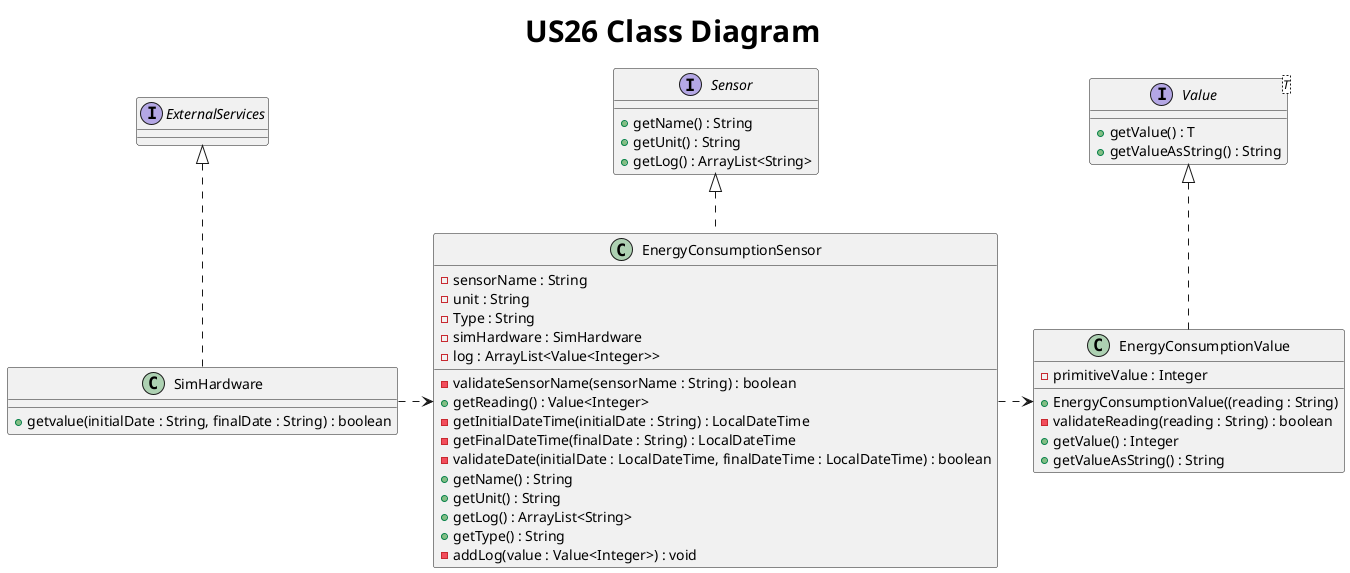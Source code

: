 @startuml
title <size: 30> US26 Class Diagram
skinparam linetype ortho

interface Sensor {
    + getName() : String
    + getUnit() : String
    + getLog() : ArrayList<String>
}

interface Value<T> {
    + getValue() : T
    + getValueAsString() : String
}

class SimHardware {
+ getvalue(initialDate : String, finalDate : String) : boolean
}

interface ExternalServices{}

class EnergyConsumptionSensor{
    - sensorName : String
    - unit : String
    -Type : String
    - simHardware : SimHardware
    - log : ArrayList<Value<Integer>>

    -validateSensorName(sensorName : String) : boolean
    +getReading() : Value<Integer>
    -getInitialDateTime(initialDate : String) : LocalDateTime
    -getFinalDateTime(finalDate : String) : LocalDateTime
    -validateDate(initialDate : LocalDateTime, finalDateTime : LocalDateTime) : boolean
    +getName() : String
    +getUnit() : String
    +getLog() : ArrayList<String>
    +getType() : String
    -addLog(value : Value<Integer>) : void

}

class EnergyConsumptionValue {
    - primitiveValue : Integer

    + EnergyConsumptionValue((reading : String)
    - validateReading(reading : String) : boolean
    + getValue() : Integer
    + getValueAsString() : String
}

Value <|.. EnergyConsumptionValue
Sensor <|.. EnergyConsumptionSensor
ExternalServices <|.. SimHardware
EnergyConsumptionSensor <.left. SimHardware
EnergyConsumptionSensor .right.> EnergyConsumptionValue


@enduml
